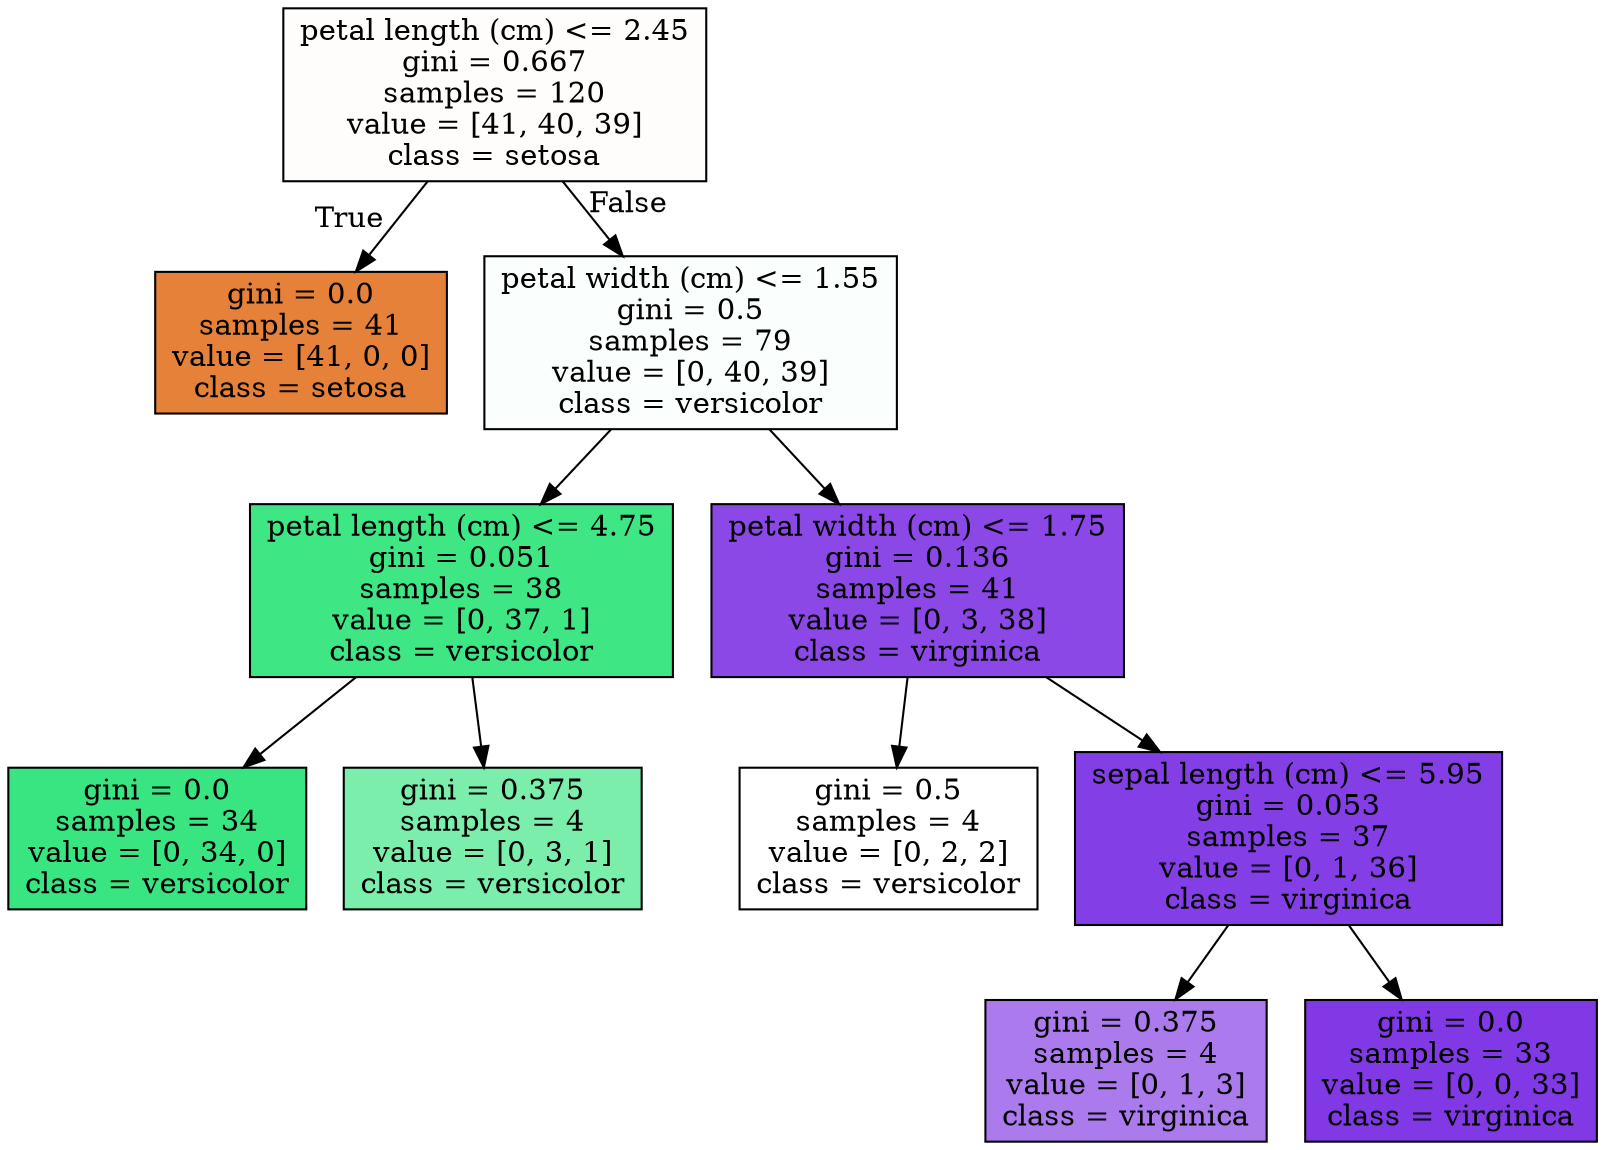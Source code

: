 digraph Tree {
node [shape=box, style="filled", color="black"] ;
0 [label="petal length (cm) <= 2.45\ngini = 0.667\nsamples = 120\nvalue = [41, 40, 39]\nclass = setosa", fillcolor="#e5813903"] ;
1 [label="gini = 0.0\nsamples = 41\nvalue = [41, 0, 0]\nclass = setosa", fillcolor="#e58139ff"] ;
0 -> 1 [labeldistance=2.5, labelangle=45, headlabel="True"] ;
2 [label="petal width (cm) <= 1.55\ngini = 0.5\nsamples = 79\nvalue = [0, 40, 39]\nclass = versicolor", fillcolor="#39e58106"] ;
0 -> 2 [labeldistance=2.5, labelangle=-45, headlabel="False"] ;
3 [label="petal length (cm) <= 4.75\ngini = 0.051\nsamples = 38\nvalue = [0, 37, 1]\nclass = versicolor", fillcolor="#39e581f8"] ;
2 -> 3 ;
4 [label="gini = 0.0\nsamples = 34\nvalue = [0, 34, 0]\nclass = versicolor", fillcolor="#39e581ff"] ;
3 -> 4 ;
5 [label="gini = 0.375\nsamples = 4\nvalue = [0, 3, 1]\nclass = versicolor", fillcolor="#39e581aa"] ;
3 -> 5 ;
6 [label="petal width (cm) <= 1.75\ngini = 0.136\nsamples = 41\nvalue = [0, 3, 38]\nclass = virginica", fillcolor="#8139e5eb"] ;
2 -> 6 ;
7 [label="gini = 0.5\nsamples = 4\nvalue = [0, 2, 2]\nclass = versicolor", fillcolor="#39e58100"] ;
6 -> 7 ;
8 [label="sepal length (cm) <= 5.95\ngini = 0.053\nsamples = 37\nvalue = [0, 1, 36]\nclass = virginica", fillcolor="#8139e5f8"] ;
6 -> 8 ;
9 [label="gini = 0.375\nsamples = 4\nvalue = [0, 1, 3]\nclass = virginica", fillcolor="#8139e5aa"] ;
8 -> 9 ;
10 [label="gini = 0.0\nsamples = 33\nvalue = [0, 0, 33]\nclass = virginica", fillcolor="#8139e5ff"] ;
8 -> 10 ;
}